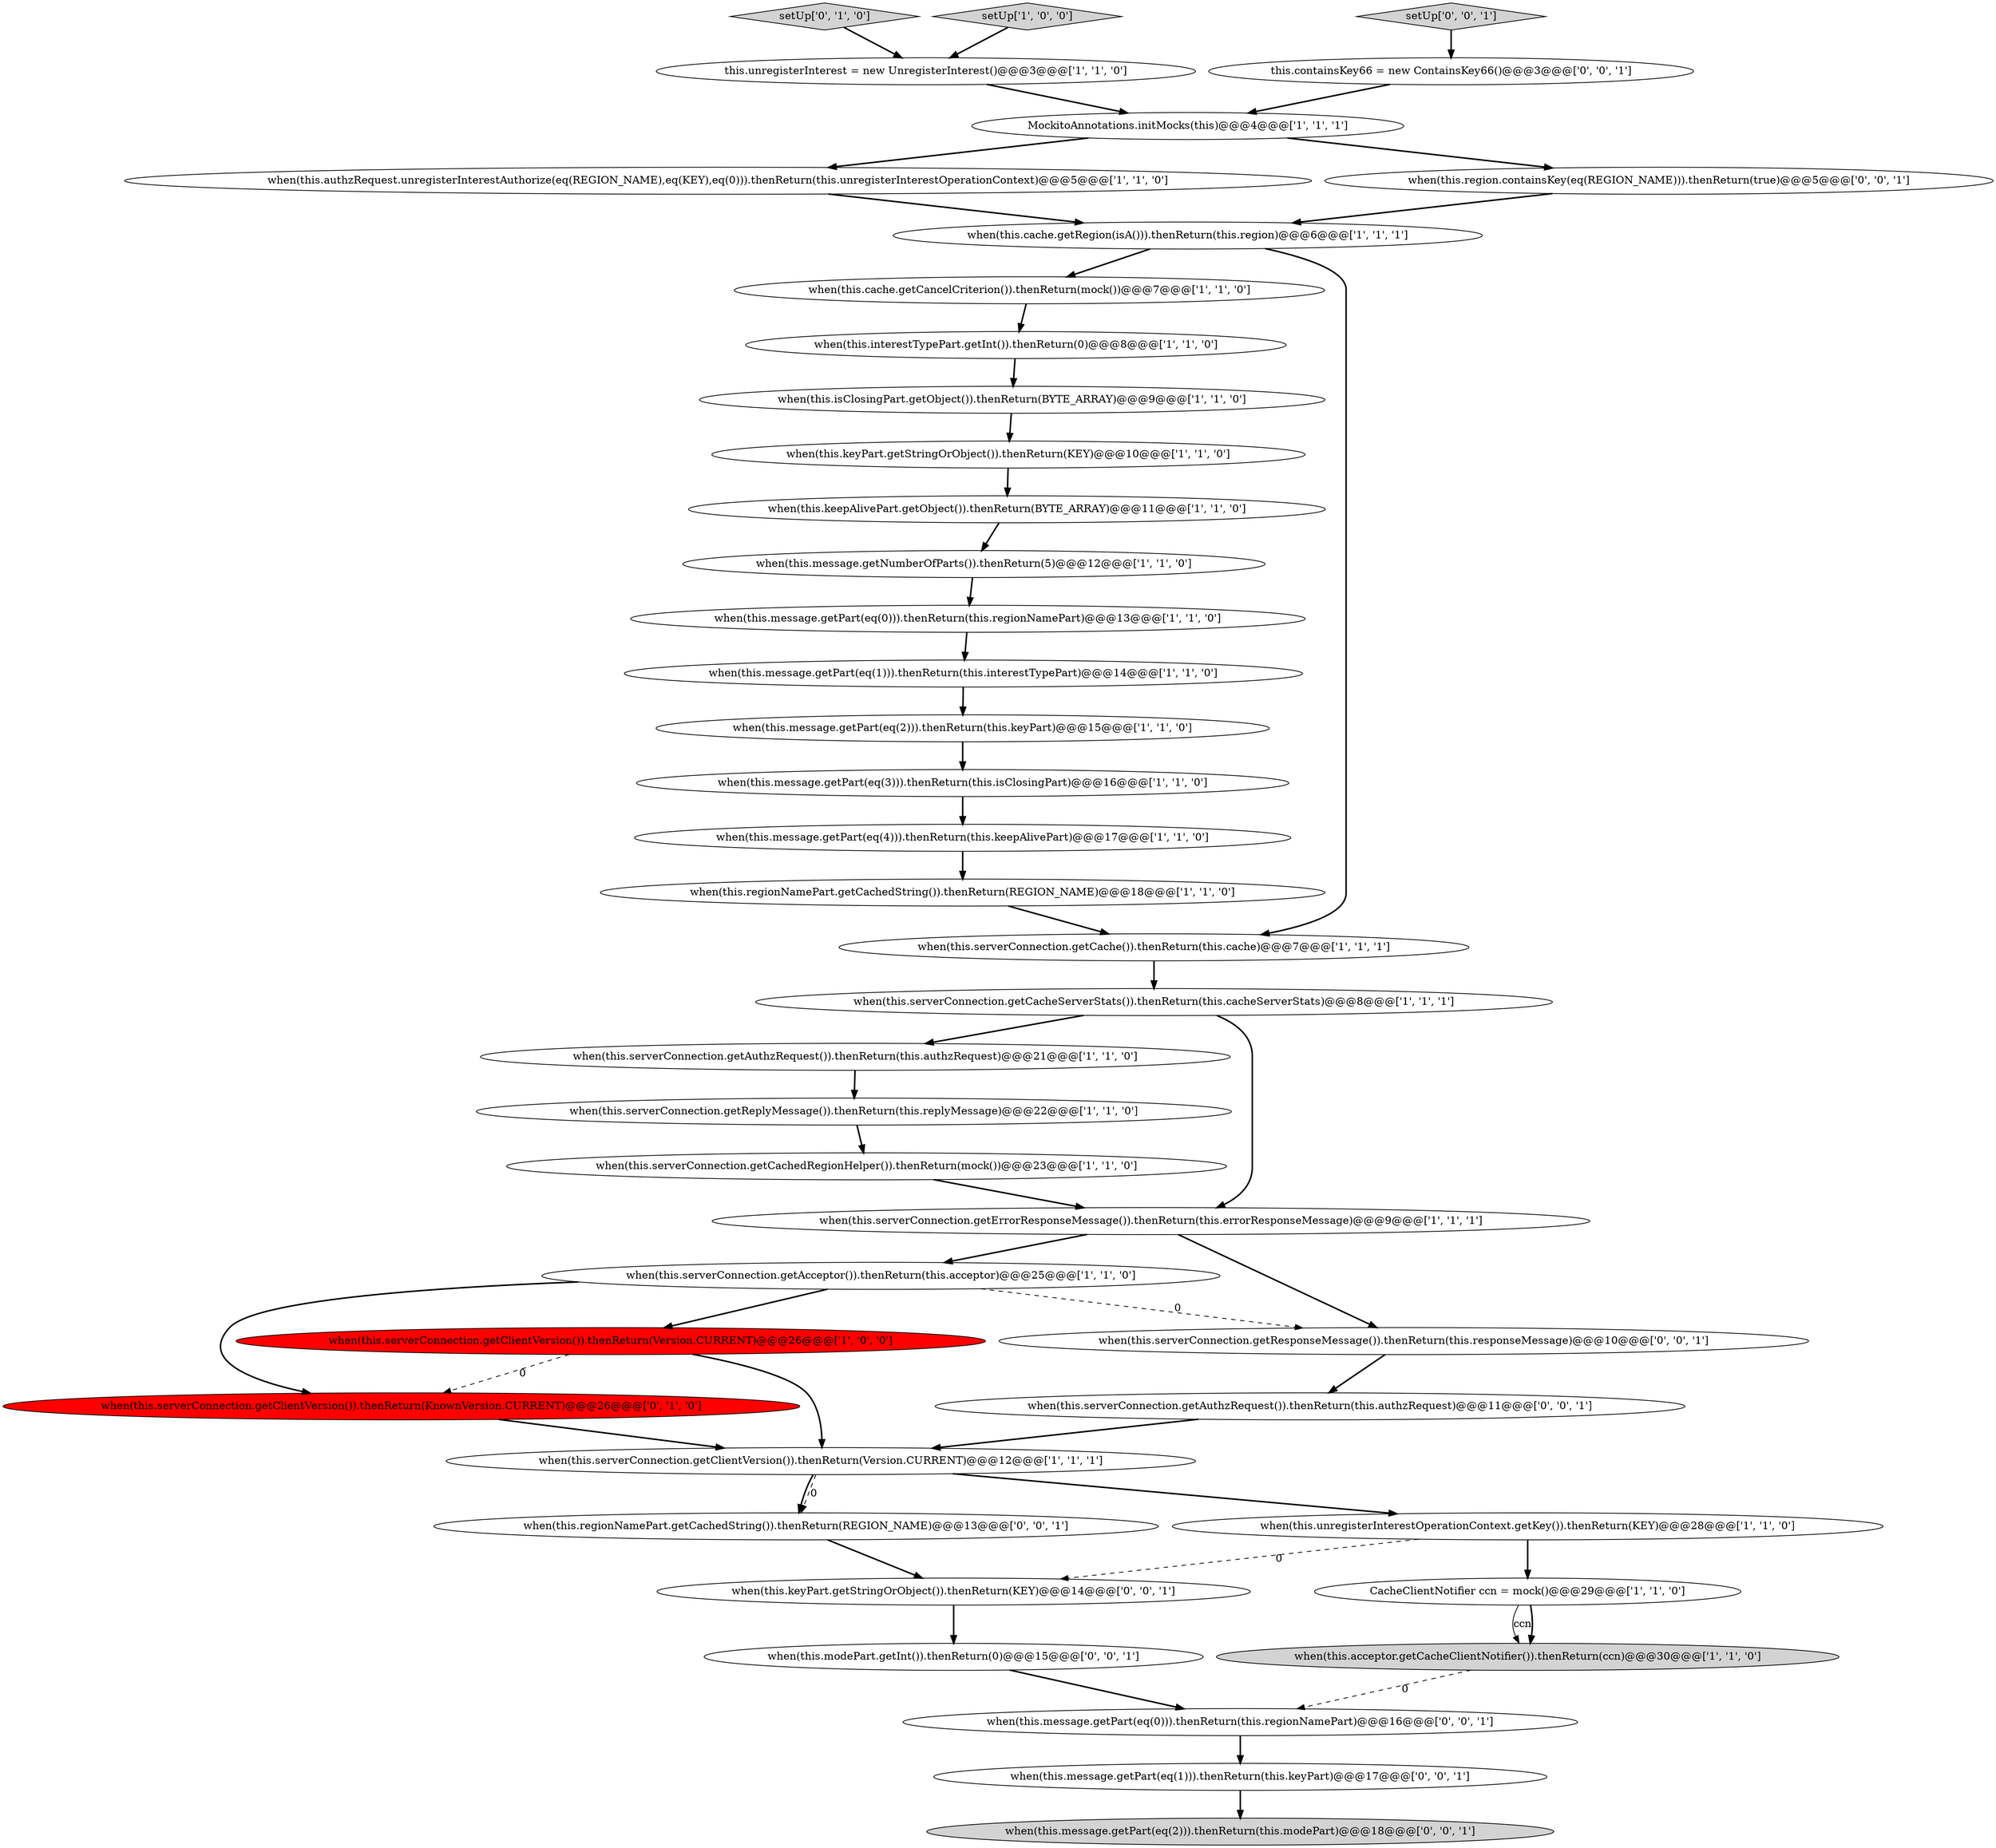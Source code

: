 digraph {
8 [style = filled, label = "when(this.regionNamePart.getCachedString()).thenReturn(REGION_NAME)@@@18@@@['1', '1', '0']", fillcolor = white, shape = ellipse image = "AAA0AAABBB1BBB"];
11 [style = filled, label = "when(this.authzRequest.unregisterInterestAuthorize(eq(REGION_NAME),eq(KEY),eq(0))).thenReturn(this.unregisterInterestOperationContext)@@@5@@@['1', '1', '0']", fillcolor = white, shape = ellipse image = "AAA0AAABBB1BBB"];
20 [style = filled, label = "when(this.serverConnection.getAcceptor()).thenReturn(this.acceptor)@@@25@@@['1', '1', '0']", fillcolor = white, shape = ellipse image = "AAA0AAABBB1BBB"];
29 [style = filled, label = "when(this.serverConnection.getClientVersion()).thenReturn(KnownVersion.CURRENT)@@@26@@@['0', '1', '0']", fillcolor = red, shape = ellipse image = "AAA1AAABBB2BBB"];
36 [style = filled, label = "when(this.serverConnection.getAuthzRequest()).thenReturn(this.authzRequest)@@@11@@@['0', '0', '1']", fillcolor = white, shape = ellipse image = "AAA0AAABBB3BBB"];
18 [style = filled, label = "when(this.serverConnection.getClientVersion()).thenReturn(Version.CURRENT)@@@12@@@['1', '1', '1']", fillcolor = white, shape = ellipse image = "AAA0AAABBB1BBB"];
34 [style = filled, label = "when(this.regionNamePart.getCachedString()).thenReturn(REGION_NAME)@@@13@@@['0', '0', '1']", fillcolor = white, shape = ellipse image = "AAA0AAABBB3BBB"];
27 [style = filled, label = "when(this.keyPart.getStringOrObject()).thenReturn(KEY)@@@10@@@['1', '1', '0']", fillcolor = white, shape = ellipse image = "AAA0AAABBB1BBB"];
30 [style = filled, label = "setUp['0', '1', '0']", fillcolor = lightgray, shape = diamond image = "AAA0AAABBB2BBB"];
6 [style = filled, label = "this.unregisterInterest = new UnregisterInterest()@@@3@@@['1', '1', '0']", fillcolor = white, shape = ellipse image = "AAA0AAABBB1BBB"];
3 [style = filled, label = "when(this.message.getPart(eq(1))).thenReturn(this.interestTypePart)@@@14@@@['1', '1', '0']", fillcolor = white, shape = ellipse image = "AAA0AAABBB1BBB"];
22 [style = filled, label = "when(this.interestTypePart.getInt()).thenReturn(0)@@@8@@@['1', '1', '0']", fillcolor = white, shape = ellipse image = "AAA0AAABBB1BBB"];
32 [style = filled, label = "this.containsKey66 = new ContainsKey66()@@@3@@@['0', '0', '1']", fillcolor = white, shape = ellipse image = "AAA0AAABBB3BBB"];
37 [style = filled, label = "setUp['0', '0', '1']", fillcolor = lightgray, shape = diamond image = "AAA0AAABBB3BBB"];
14 [style = filled, label = "when(this.acceptor.getCacheClientNotifier()).thenReturn(ccn)@@@30@@@['1', '1', '0']", fillcolor = lightgray, shape = ellipse image = "AAA0AAABBB1BBB"];
2 [style = filled, label = "when(this.serverConnection.getAuthzRequest()).thenReturn(this.authzRequest)@@@21@@@['1', '1', '0']", fillcolor = white, shape = ellipse image = "AAA0AAABBB1BBB"];
0 [style = filled, label = "CacheClientNotifier ccn = mock()@@@29@@@['1', '1', '0']", fillcolor = white, shape = ellipse image = "AAA0AAABBB1BBB"];
28 [style = filled, label = "when(this.cache.getCancelCriterion()).thenReturn(mock())@@@7@@@['1', '1', '0']", fillcolor = white, shape = ellipse image = "AAA0AAABBB1BBB"];
38 [style = filled, label = "when(this.message.getPart(eq(1))).thenReturn(this.keyPart)@@@17@@@['0', '0', '1']", fillcolor = white, shape = ellipse image = "AAA0AAABBB3BBB"];
15 [style = filled, label = "when(this.serverConnection.getCachedRegionHelper()).thenReturn(mock())@@@23@@@['1', '1', '0']", fillcolor = white, shape = ellipse image = "AAA0AAABBB1BBB"];
25 [style = filled, label = "setUp['1', '0', '0']", fillcolor = lightgray, shape = diamond image = "AAA0AAABBB1BBB"];
21 [style = filled, label = "when(this.serverConnection.getClientVersion()).thenReturn(Version.CURRENT)@@@26@@@['1', '0', '0']", fillcolor = red, shape = ellipse image = "AAA1AAABBB1BBB"];
31 [style = filled, label = "when(this.serverConnection.getResponseMessage()).thenReturn(this.responseMessage)@@@10@@@['0', '0', '1']", fillcolor = white, shape = ellipse image = "AAA0AAABBB3BBB"];
1 [style = filled, label = "when(this.message.getPart(eq(3))).thenReturn(this.isClosingPart)@@@16@@@['1', '1', '0']", fillcolor = white, shape = ellipse image = "AAA0AAABBB1BBB"];
10 [style = filled, label = "when(this.serverConnection.getReplyMessage()).thenReturn(this.replyMessage)@@@22@@@['1', '1', '0']", fillcolor = white, shape = ellipse image = "AAA0AAABBB1BBB"];
13 [style = filled, label = "when(this.serverConnection.getErrorResponseMessage()).thenReturn(this.errorResponseMessage)@@@9@@@['1', '1', '1']", fillcolor = white, shape = ellipse image = "AAA0AAABBB1BBB"];
24 [style = filled, label = "when(this.cache.getRegion(isA())).thenReturn(this.region)@@@6@@@['1', '1', '1']", fillcolor = white, shape = ellipse image = "AAA0AAABBB1BBB"];
12 [style = filled, label = "when(this.isClosingPart.getObject()).thenReturn(BYTE_ARRAY)@@@9@@@['1', '1', '0']", fillcolor = white, shape = ellipse image = "AAA0AAABBB1BBB"];
40 [style = filled, label = "when(this.message.getPart(eq(2))).thenReturn(this.modePart)@@@18@@@['0', '0', '1']", fillcolor = lightgray, shape = ellipse image = "AAA0AAABBB3BBB"];
41 [style = filled, label = "when(this.region.containsKey(eq(REGION_NAME))).thenReturn(true)@@@5@@@['0', '0', '1']", fillcolor = white, shape = ellipse image = "AAA0AAABBB3BBB"];
35 [style = filled, label = "when(this.keyPart.getStringOrObject()).thenReturn(KEY)@@@14@@@['0', '0', '1']", fillcolor = white, shape = ellipse image = "AAA0AAABBB3BBB"];
9 [style = filled, label = "when(this.message.getPart(eq(0))).thenReturn(this.regionNamePart)@@@13@@@['1', '1', '0']", fillcolor = white, shape = ellipse image = "AAA0AAABBB1BBB"];
19 [style = filled, label = "MockitoAnnotations.initMocks(this)@@@4@@@['1', '1', '1']", fillcolor = white, shape = ellipse image = "AAA0AAABBB1BBB"];
5 [style = filled, label = "when(this.unregisterInterestOperationContext.getKey()).thenReturn(KEY)@@@28@@@['1', '1', '0']", fillcolor = white, shape = ellipse image = "AAA0AAABBB1BBB"];
39 [style = filled, label = "when(this.modePart.getInt()).thenReturn(0)@@@15@@@['0', '0', '1']", fillcolor = white, shape = ellipse image = "AAA0AAABBB3BBB"];
23 [style = filled, label = "when(this.message.getPart(eq(2))).thenReturn(this.keyPart)@@@15@@@['1', '1', '0']", fillcolor = white, shape = ellipse image = "AAA0AAABBB1BBB"];
33 [style = filled, label = "when(this.message.getPart(eq(0))).thenReturn(this.regionNamePart)@@@16@@@['0', '0', '1']", fillcolor = white, shape = ellipse image = "AAA0AAABBB3BBB"];
16 [style = filled, label = "when(this.message.getNumberOfParts()).thenReturn(5)@@@12@@@['1', '1', '0']", fillcolor = white, shape = ellipse image = "AAA0AAABBB1BBB"];
17 [style = filled, label = "when(this.serverConnection.getCacheServerStats()).thenReturn(this.cacheServerStats)@@@8@@@['1', '1', '1']", fillcolor = white, shape = ellipse image = "AAA0AAABBB1BBB"];
4 [style = filled, label = "when(this.serverConnection.getCache()).thenReturn(this.cache)@@@7@@@['1', '1', '1']", fillcolor = white, shape = ellipse image = "AAA0AAABBB1BBB"];
26 [style = filled, label = "when(this.message.getPart(eq(4))).thenReturn(this.keepAlivePart)@@@17@@@['1', '1', '0']", fillcolor = white, shape = ellipse image = "AAA0AAABBB1BBB"];
7 [style = filled, label = "when(this.keepAlivePart.getObject()).thenReturn(BYTE_ARRAY)@@@11@@@['1', '1', '0']", fillcolor = white, shape = ellipse image = "AAA0AAABBB1BBB"];
24->28 [style = bold, label=""];
15->13 [style = bold, label=""];
10->15 [style = bold, label=""];
4->17 [style = bold, label=""];
41->24 [style = bold, label=""];
20->29 [style = bold, label=""];
18->34 [style = bold, label=""];
35->39 [style = bold, label=""];
20->31 [style = dashed, label="0"];
0->14 [style = solid, label="ccn"];
31->36 [style = bold, label=""];
19->11 [style = bold, label=""];
26->8 [style = bold, label=""];
6->19 [style = bold, label=""];
32->19 [style = bold, label=""];
1->26 [style = bold, label=""];
11->24 [style = bold, label=""];
2->10 [style = bold, label=""];
25->6 [style = bold, label=""];
30->6 [style = bold, label=""];
14->33 [style = dashed, label="0"];
21->18 [style = bold, label=""];
39->33 [style = bold, label=""];
29->18 [style = bold, label=""];
20->21 [style = bold, label=""];
18->34 [style = dashed, label="0"];
3->23 [style = bold, label=""];
0->14 [style = bold, label=""];
24->4 [style = bold, label=""];
5->35 [style = dashed, label="0"];
17->2 [style = bold, label=""];
5->0 [style = bold, label=""];
19->41 [style = bold, label=""];
22->12 [style = bold, label=""];
18->5 [style = bold, label=""];
27->7 [style = bold, label=""];
7->16 [style = bold, label=""];
36->18 [style = bold, label=""];
23->1 [style = bold, label=""];
37->32 [style = bold, label=""];
9->3 [style = bold, label=""];
33->38 [style = bold, label=""];
17->13 [style = bold, label=""];
34->35 [style = bold, label=""];
8->4 [style = bold, label=""];
13->31 [style = bold, label=""];
38->40 [style = bold, label=""];
21->29 [style = dashed, label="0"];
12->27 [style = bold, label=""];
16->9 [style = bold, label=""];
28->22 [style = bold, label=""];
13->20 [style = bold, label=""];
}
